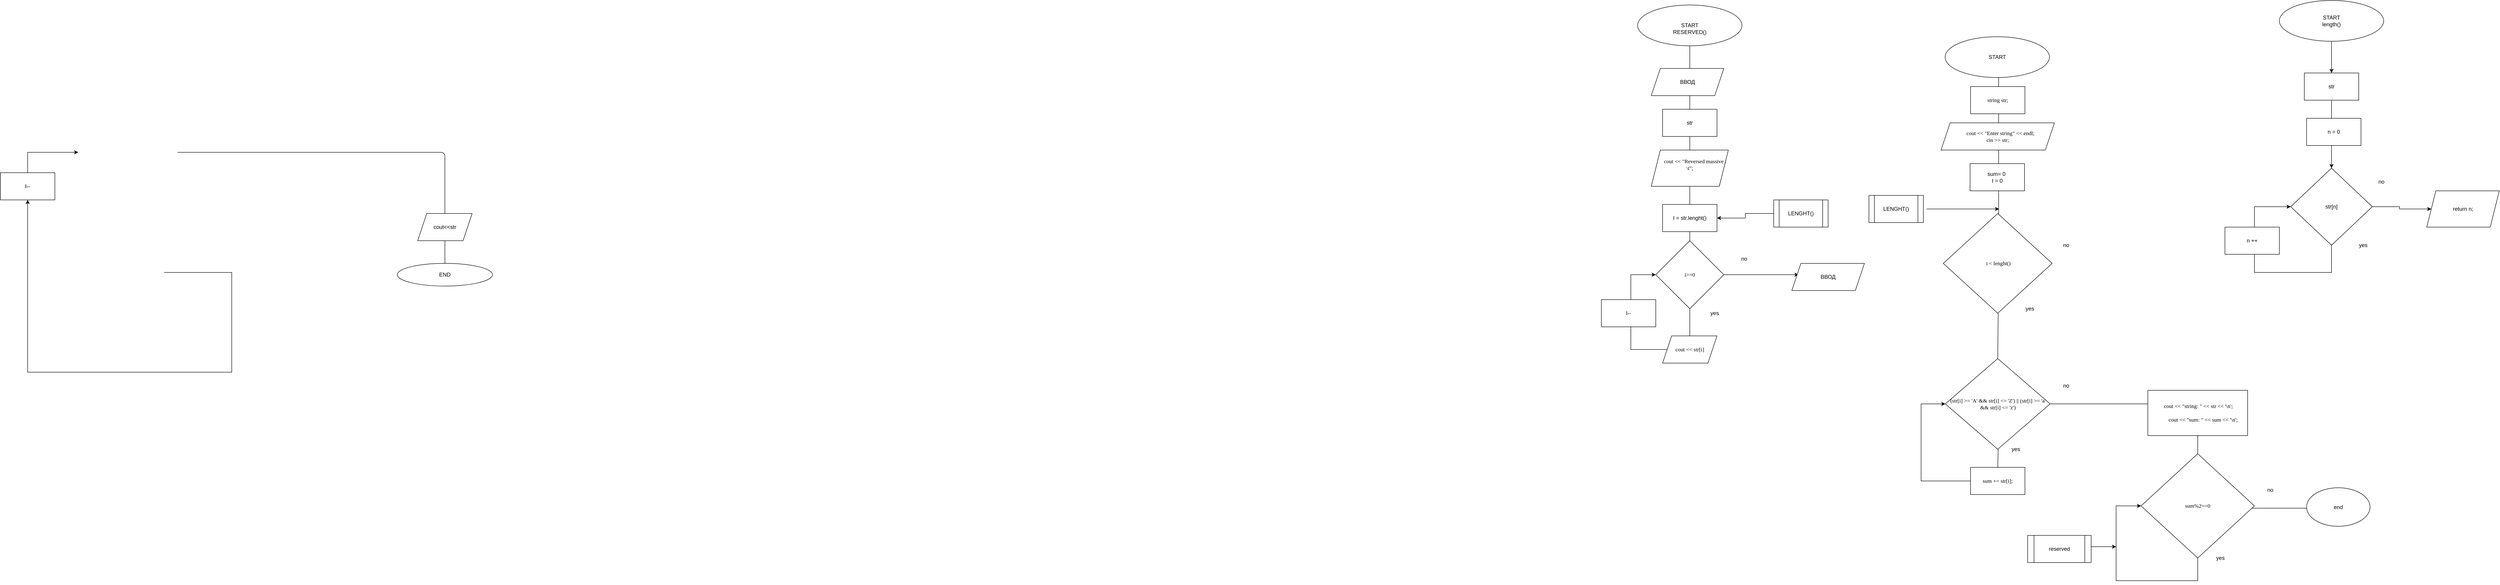 <mxfile version="13.11.0" type="device"><diagram id="nCI4geUdeixbSRAj0zcC" name="Page-1"><mxGraphModel dx="1351" dy="921" grid="1" gridSize="10" guides="1" tooltips="1" connect="1" arrows="1" fold="1" page="1" pageScale="1" pageWidth="3300" pageHeight="4681" math="0" shadow="0"><root><mxCell id="0"/><mxCell id="1" parent="0"/><mxCell id="CVX3T0dmQStmwHmDaVaX-66" style="edgeStyle=orthogonalEdgeStyle;rounded=0;orthogonalLoop=1;jettySize=auto;html=1;fontColor=#000000;entryX=0;entryY=0.5;entryDx=0;entryDy=0;" edge="1" parent="1" source="CVX3T0dmQStmwHmDaVaX-67"><mxGeometry relative="1" as="geometry"><mxPoint x="361.5" y="1125" as="targetPoint"/><Array as="points"><mxPoint x="250" y="1125"/></Array></mxGeometry></mxCell><mxCell id="CVX3T0dmQStmwHmDaVaX-67" value="I--" style="rounded=0;whiteSpace=wrap;html=1;labelBackgroundColor=none;fontColor=#000000;" vertex="1" parent="1"><mxGeometry x="190" y="1170" width="120" height="60" as="geometry"/></mxCell><mxCell id="CVX3T0dmQStmwHmDaVaX-68" style="edgeStyle=orthogonalEdgeStyle;rounded=0;orthogonalLoop=1;jettySize=auto;html=1;fontColor=#000000;entryX=0.5;entryY=1;entryDx=0;entryDy=0;" edge="1" parent="1" target="CVX3T0dmQStmwHmDaVaX-67"><mxGeometry relative="1" as="geometry"><mxPoint x="230" y="1610" as="targetPoint"/><Array as="points"><mxPoint x="700" y="1390"/><mxPoint x="700" y="1610"/><mxPoint x="250" y="1610"/></Array><mxPoint x="551" y="1390" as="sourcePoint"/></mxGeometry></mxCell><mxCell id="CVX3T0dmQStmwHmDaVaX-70" value="END" style="ellipse;whiteSpace=wrap;html=1;labelBackgroundColor=none;fontColor=#000000;" vertex="1" parent="1"><mxGeometry x="1065" y="1370" width="210" height="50" as="geometry"/></mxCell><mxCell id="CVX3T0dmQStmwHmDaVaX-71" value="cout&amp;lt;&amp;lt;str" style="shape=parallelogram;perimeter=parallelogramPerimeter;whiteSpace=wrap;html=1;fixedSize=1;labelBackgroundColor=none;fontColor=#000000;" vertex="1" parent="1"><mxGeometry x="1110" y="1260" width="120" height="60" as="geometry"/></mxCell><mxCell id="CVX3T0dmQStmwHmDaVaX-72" value="" style="endArrow=none;html=1;fontColor=#000000;exitX=1;exitY=0.5;exitDx=0;exitDy=0;entryX=0.5;entryY=0;entryDx=0;entryDy=0;" edge="1" parent="1" target="CVX3T0dmQStmwHmDaVaX-71"><mxGeometry width="50" height="50" relative="1" as="geometry"><mxPoint x="580.5" y="1125" as="sourcePoint"/><mxPoint x="1180" y="1125" as="targetPoint"/><Array as="points"><mxPoint x="1170" y="1125"/></Array></mxGeometry></mxCell><mxCell id="CVX3T0dmQStmwHmDaVaX-73" value="" style="endArrow=none;html=1;fontColor=#000000;entryX=0.5;entryY=1;entryDx=0;entryDy=0;exitX=0.5;exitY=0;exitDx=0;exitDy=0;" edge="1" parent="1" source="CVX3T0dmQStmwHmDaVaX-70" target="CVX3T0dmQStmwHmDaVaX-71"><mxGeometry width="50" height="50" relative="1" as="geometry"><mxPoint x="1120" y="1380" as="sourcePoint"/><mxPoint x="1170" y="1330" as="targetPoint"/></mxGeometry></mxCell><mxCell id="CVX3T0dmQStmwHmDaVaX-81" value="str" style="rounded=0;whiteSpace=wrap;html=1;" vertex="1" parent="1"><mxGeometry x="3855" y="1030" width="120" height="60" as="geometry"/></mxCell><mxCell id="CVX3T0dmQStmwHmDaVaX-82" value="" style="endArrow=none;html=1;entryX=0.5;entryY=1;entryDx=0;entryDy=0;exitX=0.5;exitY=0;exitDx=0;exitDy=0;" edge="1" parent="1" source="CVX3T0dmQStmwHmDaVaX-81"><mxGeometry width="50" height="50" relative="1" as="geometry"><mxPoint x="3785" y="1040" as="sourcePoint"/><mxPoint x="3915" y="970" as="targetPoint"/></mxGeometry></mxCell><mxCell id="CVX3T0dmQStmwHmDaVaX-83" value="" style="endArrow=none;html=1;entryX=0.5;entryY=1;entryDx=0;entryDy=0;" edge="1" parent="1" target="CVX3T0dmQStmwHmDaVaX-81"><mxGeometry width="50" height="50" relative="1" as="geometry"><mxPoint x="3915" y="1160" as="sourcePoint"/><mxPoint x="3915" y="1160" as="targetPoint"/></mxGeometry></mxCell><mxCell id="CVX3T0dmQStmwHmDaVaX-84" value="&lt;p style=&quot;margin: 0px; font-stretch: normal; line-height: normal; font-family: menlo;&quot;&gt;&lt;span style=&quot;&quot;&gt;&amp;nbsp; &amp;nbsp; &amp;nbsp; &amp;nbsp;&amp;nbsp;&lt;/span&gt;&lt;span style=&quot;&quot;&gt;cout&lt;/span&gt;&lt;span style=&quot;&quot;&gt; &amp;lt;&amp;lt; &lt;/span&gt;&quot;Reversed massive : \t&quot;&lt;span style=&quot;&quot;&gt;;&lt;/span&gt;&lt;/p&gt;&lt;div&gt;&lt;span style=&quot;&quot;&gt;&lt;br&gt;&lt;/span&gt;&lt;/div&gt;" style="shape=parallelogram;perimeter=parallelogramPerimeter;whiteSpace=wrap;html=1;fixedSize=1;labelBackgroundColor=none;" vertex="1" parent="1"><mxGeometry x="3830" y="1120" width="170" height="80" as="geometry"/></mxCell><mxCell id="CVX3T0dmQStmwHmDaVaX-85" style="edgeStyle=orthogonalEdgeStyle;rounded=0;orthogonalLoop=1;jettySize=auto;html=1;" edge="1" parent="1" source="CVX3T0dmQStmwHmDaVaX-86"><mxGeometry relative="1" as="geometry"><mxPoint x="4155" y="1395.0" as="targetPoint"/></mxGeometry></mxCell><mxCell id="CVX3T0dmQStmwHmDaVaX-86" value="&lt;p style=&quot;margin: 0px; font-style: normal; font-variant-caps: normal; font-weight: normal; font-stretch: normal; font-size: 12px; line-height: normal; font-family: menlo;&quot;&gt;i&amp;gt;=&lt;span style=&quot;&quot;&gt;0&lt;/span&gt;&lt;/p&gt;" style="rhombus;whiteSpace=wrap;html=1;labelBackgroundColor=none;" vertex="1" parent="1"><mxGeometry x="3840" y="1320" width="150" height="150" as="geometry"/></mxCell><mxCell id="CVX3T0dmQStmwHmDaVaX-87" value="" style="endArrow=none;html=1;entryX=0.5;entryY=1;entryDx=0;entryDy=0;entryPerimeter=0;exitX=0.5;exitY=0;exitDx=0;exitDy=0;" edge="1" parent="1" source="CVX3T0dmQStmwHmDaVaX-86" target="CVX3T0dmQStmwHmDaVaX-84"><mxGeometry width="50" height="50" relative="1" as="geometry"><mxPoint x="3745" y="1340" as="sourcePoint"/><mxPoint x="3915" y="1210" as="targetPoint"/></mxGeometry></mxCell><mxCell id="CVX3T0dmQStmwHmDaVaX-88" value="I = str.lenght()" style="rounded=0;whiteSpace=wrap;html=1;" vertex="1" parent="1"><mxGeometry x="3855" y="1240" width="120" height="60" as="geometry"/></mxCell><mxCell id="CVX3T0dmQStmwHmDaVaX-89" value="" style="endArrow=none;html=1;entryX=0.5;entryY=1;entryDx=0;entryDy=0;" edge="1" parent="1" target="CVX3T0dmQStmwHmDaVaX-86"><mxGeometry width="50" height="50" relative="1" as="geometry"><mxPoint x="3915" y="1580" as="sourcePoint"/><mxPoint x="3865" y="1500" as="targetPoint"/></mxGeometry></mxCell><mxCell id="CVX3T0dmQStmwHmDaVaX-90" value="yes" style="text;html=1;strokeColor=none;fillColor=none;align=center;verticalAlign=middle;whiteSpace=wrap;rounded=0;" vertex="1" parent="1"><mxGeometry x="3950" y="1470" width="40" height="20" as="geometry"/></mxCell><mxCell id="CVX3T0dmQStmwHmDaVaX-91" value="no" style="text;html=1;strokeColor=none;fillColor=none;align=center;verticalAlign=middle;whiteSpace=wrap;rounded=0;" vertex="1" parent="1"><mxGeometry x="4015" y="1350" width="40" height="20" as="geometry"/></mxCell><mxCell id="CVX3T0dmQStmwHmDaVaX-92" style="edgeStyle=orthogonalEdgeStyle;rounded=0;orthogonalLoop=1;jettySize=auto;html=1;entryX=0;entryY=0.5;entryDx=0;entryDy=0;" edge="1" parent="1" source="CVX3T0dmQStmwHmDaVaX-93" target="CVX3T0dmQStmwHmDaVaX-86"><mxGeometry relative="1" as="geometry"><mxPoint x="3785" y="1400.0" as="targetPoint"/><Array as="points"><mxPoint x="3785" y="1560"/><mxPoint x="3785" y="1395"/></Array></mxGeometry></mxCell><mxCell id="CVX3T0dmQStmwHmDaVaX-93" value="&lt;p style=&quot;margin: 0px; font-style: normal; font-variant-caps: normal; font-weight: normal; font-stretch: normal; font-size: 12px; line-height: normal; font-family: menlo;&quot;&gt;&lt;span style=&quot;&quot;&gt;cout&lt;/span&gt; &amp;lt;&amp;lt; str[i]&lt;/p&gt;" style="shape=parallelogram;perimeter=parallelogramPerimeter;whiteSpace=wrap;html=1;fixedSize=1;labelBackgroundColor=none;" vertex="1" parent="1"><mxGeometry x="3855" y="1530" width="120" height="60" as="geometry"/></mxCell><mxCell id="CVX3T0dmQStmwHmDaVaX-94" value="I--" style="rounded=0;whiteSpace=wrap;html=1;" vertex="1" parent="1"><mxGeometry x="3720" y="1450" width="120" height="60" as="geometry"/></mxCell><mxCell id="CVX3T0dmQStmwHmDaVaX-96" value="START" style="ellipse;whiteSpace=wrap;html=1;" vertex="1" parent="1"><mxGeometry x="4478" y="870" width="230" height="90" as="geometry"/></mxCell><mxCell id="CVX3T0dmQStmwHmDaVaX-97" value="" style="endArrow=none;html=1;" edge="1" parent="1"><mxGeometry width="50" height="50" relative="1" as="geometry"><mxPoint x="4596" y="1270" as="sourcePoint"/><mxPoint x="4596" y="960" as="targetPoint"/></mxGeometry></mxCell><mxCell id="CVX3T0dmQStmwHmDaVaX-98" value="&lt;p style=&quot;margin: 0px; font-style: normal; font-variant-caps: normal; font-weight: normal; font-stretch: normal; font-size: 12px; line-height: normal; font-family: menlo;&quot;&gt;string&lt;span style=&quot;&quot;&gt; str;&lt;/span&gt;&lt;/p&gt;" style="rounded=0;whiteSpace=wrap;html=1;labelBackgroundColor=none;" vertex="1" parent="1"><mxGeometry x="4534" y="980" width="120" height="60" as="geometry"/></mxCell><mxCell id="CVX3T0dmQStmwHmDaVaX-99" value="&lt;p style=&quot;margin: 0px; font-style: normal; font-weight: normal; font-stretch: normal; font-size: 12px; line-height: normal; font-family: menlo;&quot;&gt;&lt;span style=&quot;&quot;&gt;&lt;span class=&quot;Apple-converted-space&quot;&gt;&amp;nbsp; &amp;nbsp; &lt;/span&gt;&lt;/span&gt;&lt;span style=&quot;&quot;&gt;cout&lt;/span&gt;&lt;span style=&quot;&quot;&gt; &amp;lt;&amp;lt; &lt;/span&gt;&lt;font&gt;&quot;Enter string&quot;&lt;/font&gt;&lt;span style=&quot;&quot;&gt; &amp;lt;&amp;lt; &lt;/span&gt;&lt;span style=&quot;&quot;&gt;endl&lt;/span&gt;&lt;span style=&quot;&quot;&gt;;&lt;/span&gt;&lt;/p&gt;&lt;p style=&quot;margin: 0px; font-style: normal; font-weight: normal; font-stretch: normal; font-size: 12px; line-height: normal; font-family: menlo;&quot;&gt;&lt;span style=&quot;&quot;&gt;cin&lt;/span&gt;&lt;span style=&quot;&quot;&gt; &amp;gt;&amp;gt; str;&lt;/span&gt;&lt;/p&gt;" style="shape=parallelogram;perimeter=parallelogramPerimeter;whiteSpace=wrap;html=1;fixedSize=1;labelBackgroundColor=none;" vertex="1" parent="1"><mxGeometry x="4469" y="1060" width="250" height="60" as="geometry"/></mxCell><mxCell id="CVX3T0dmQStmwHmDaVaX-100" value="sum= 0&amp;nbsp;&lt;br&gt;I = 0" style="rounded=0;whiteSpace=wrap;html=1;" vertex="1" parent="1"><mxGeometry x="4533" y="1150" width="120" height="60" as="geometry"/></mxCell><mxCell id="CVX3T0dmQStmwHmDaVaX-101" value="&lt;p style=&quot;margin: 0px ; font-style: normal ; font-weight: normal ; font-stretch: normal ; font-size: 12px ; line-height: normal ; font-family: &amp;#34;menlo&amp;#34;&quot;&gt;&lt;span class=&quot;Apple-converted-space&quot;&gt;&amp;nbsp;&lt;/span&gt;i &amp;lt; lenght()&lt;/p&gt;" style="rhombus;whiteSpace=wrap;html=1;labelBackgroundColor=none;" vertex="1" parent="1"><mxGeometry x="4474" y="1260" width="240" height="220" as="geometry"/></mxCell><mxCell id="CVX3T0dmQStmwHmDaVaX-102" value="no" style="text;html=1;strokeColor=none;fillColor=none;align=center;verticalAlign=middle;whiteSpace=wrap;rounded=0;" vertex="1" parent="1"><mxGeometry x="4725" y="1320" width="40" height="20" as="geometry"/></mxCell><mxCell id="CVX3T0dmQStmwHmDaVaX-103" value="yes" style="text;html=1;strokeColor=none;fillColor=none;align=center;verticalAlign=middle;whiteSpace=wrap;rounded=0;" vertex="1" parent="1"><mxGeometry x="4645" y="1460" width="40" height="20" as="geometry"/></mxCell><mxCell id="CVX3T0dmQStmwHmDaVaX-104" value="&lt;p style=&quot;margin: 0px; font-style: normal; font-variant-caps: normal; font-weight: normal; font-stretch: normal; font-size: 12px; line-height: normal; font-family: menlo;&quot;&gt;(str[i] &amp;gt;= &lt;span style=&quot;&quot;&gt;'A'&lt;/span&gt; &amp;amp;&amp;amp; str[i] &amp;lt;= &lt;span style=&quot;&quot;&gt;'Z'&lt;/span&gt;) || (str[i] &amp;gt;= &lt;span style=&quot;&quot;&gt;'a'&lt;/span&gt; &amp;amp;&amp;amp; str[i] &amp;lt;= &lt;span style=&quot;&quot;&gt;'z'&lt;/span&gt;)&lt;/p&gt;" style="rhombus;whiteSpace=wrap;html=1;labelBackgroundColor=none;" vertex="1" parent="1"><mxGeometry x="4478.5" y="1580" width="231" height="200" as="geometry"/></mxCell><mxCell id="CVX3T0dmQStmwHmDaVaX-105" value="" style="endArrow=none;html=1;exitX=0.5;exitY=0;exitDx=0;exitDy=0;" edge="1" parent="1" source="CVX3T0dmQStmwHmDaVaX-104"><mxGeometry width="50" height="50" relative="1" as="geometry"><mxPoint x="4545" y="1530" as="sourcePoint"/><mxPoint x="4595" y="1480" as="targetPoint"/></mxGeometry></mxCell><mxCell id="CVX3T0dmQStmwHmDaVaX-106" value="yes" style="text;html=1;strokeColor=none;fillColor=none;align=center;verticalAlign=middle;whiteSpace=wrap;rounded=0;" vertex="1" parent="1"><mxGeometry x="4614" y="1770" width="40" height="20" as="geometry"/></mxCell><mxCell id="CVX3T0dmQStmwHmDaVaX-107" value="no" style="text;html=1;strokeColor=none;fillColor=none;align=center;verticalAlign=middle;whiteSpace=wrap;rounded=0;" vertex="1" parent="1"><mxGeometry x="4725" y="1630" width="40" height="20" as="geometry"/></mxCell><mxCell id="CVX3T0dmQStmwHmDaVaX-108" style="edgeStyle=orthogonalEdgeStyle;rounded=0;orthogonalLoop=1;jettySize=auto;html=1;entryX=0;entryY=0.5;entryDx=0;entryDy=0;" edge="1" parent="1" source="CVX3T0dmQStmwHmDaVaX-109" target="CVX3T0dmQStmwHmDaVaX-104"><mxGeometry relative="1" as="geometry"><mxPoint x="4425" y="1650" as="targetPoint"/><Array as="points"><mxPoint x="4425" y="1850"/><mxPoint x="4425" y="1680"/></Array></mxGeometry></mxCell><mxCell id="CVX3T0dmQStmwHmDaVaX-109" value="&lt;p style=&quot;margin: 0px; font-style: normal; font-variant-caps: normal; font-weight: normal; font-stretch: normal; font-size: 12px; line-height: normal; font-family: menlo;&quot;&gt;sum += str[i];&lt;/p&gt;" style="rounded=0;whiteSpace=wrap;html=1;labelBackgroundColor=none;" vertex="1" parent="1"><mxGeometry x="4534" y="1820" width="120" height="60" as="geometry"/></mxCell><mxCell id="CVX3T0dmQStmwHmDaVaX-110" value="" style="endArrow=none;html=1;exitX=0.5;exitY=0;exitDx=0;exitDy=0;" edge="1" parent="1" source="CVX3T0dmQStmwHmDaVaX-109"><mxGeometry width="50" height="50" relative="1" as="geometry"><mxPoint x="4545" y="1830" as="sourcePoint"/><mxPoint x="4595" y="1780" as="targetPoint"/></mxGeometry></mxCell><mxCell id="CVX3T0dmQStmwHmDaVaX-111" value="" style="endArrow=none;html=1;exitX=1;exitY=0.5;exitDx=0;exitDy=0;" edge="1" parent="1" source="CVX3T0dmQStmwHmDaVaX-104"><mxGeometry width="50" height="50" relative="1" as="geometry"><mxPoint x="4615" y="1740" as="sourcePoint"/><mxPoint x="4925" y="1680" as="targetPoint"/></mxGeometry></mxCell><mxCell id="CVX3T0dmQStmwHmDaVaX-112" value="&lt;p style=&quot;margin: 0px; font-style: normal; font-variant-caps: normal; font-weight: normal; font-stretch: normal; font-size: 12px; line-height: normal; font-family: menlo;&quot;&gt;&lt;span class=&quot;Apple-converted-space&quot;&gt;&amp;nbsp;&lt;/span&gt;&lt;span style=&quot;&quot;&gt;cout&lt;/span&gt; &amp;lt;&amp;lt; &lt;span style=&quot;&quot;&gt;&quot;string: &quot;&lt;/span&gt; &amp;lt;&amp;lt; str &amp;lt;&amp;lt; &lt;span style=&quot;&quot;&gt;'\n'&lt;/span&gt;;&lt;/p&gt;&#xa;&lt;p style=&quot;margin: 0px; font-style: normal; font-variant-caps: normal; font-weight: normal; font-stretch: normal; font-size: 12px; line-height: normal; font-family: menlo;&quot;&gt;&lt;span class=&quot;Apple-converted-space&quot;&gt;&amp;nbsp; &amp;nbsp; &amp;nbsp; &amp;nbsp; &lt;/span&gt;&lt;span style=&quot;&quot;&gt;cout&lt;/span&gt; &amp;lt;&amp;lt; &lt;span style=&quot;&quot;&gt;&quot;sum: &quot;&lt;/span&gt; &amp;lt;&amp;lt; sum &amp;lt;&amp;lt; &lt;span style=&quot;&quot;&gt;'\n'&lt;/span&gt;;&lt;/p&gt;" style="rounded=0;whiteSpace=wrap;html=1;labelBackgroundColor=none;" vertex="1" parent="1"><mxGeometry x="4925" y="1650" width="220" height="100" as="geometry"/></mxCell><mxCell id="CVX3T0dmQStmwHmDaVaX-113" style="edgeStyle=orthogonalEdgeStyle;rounded=0;orthogonalLoop=1;jettySize=auto;html=1;entryX=0;entryY=0.5;entryDx=0;entryDy=0;" edge="1" parent="1" source="CVX3T0dmQStmwHmDaVaX-114" target="CVX3T0dmQStmwHmDaVaX-114"><mxGeometry relative="1" as="geometry"><mxPoint x="4855" y="1900" as="targetPoint"/><Array as="points"><mxPoint x="5035" y="2070"/><mxPoint x="4855" y="2070"/><mxPoint x="4855" y="1905"/></Array></mxGeometry></mxCell><mxCell id="CVX3T0dmQStmwHmDaVaX-114" value="&lt;p style=&quot;margin: 0px; font-style: normal; font-variant-caps: normal; font-weight: normal; font-stretch: normal; font-size: 12px; line-height: normal; font-family: menlo;&quot;&gt;sum%&lt;span style=&quot;&quot;&gt;2&lt;/span&gt;==&lt;span style=&quot;&quot;&gt;0&lt;/span&gt;&lt;/p&gt;" style="rhombus;whiteSpace=wrap;html=1;labelBackgroundColor=none;" vertex="1" parent="1"><mxGeometry x="4910" y="1790" width="250" height="230" as="geometry"/></mxCell><mxCell id="CVX3T0dmQStmwHmDaVaX-115" value="" style="endArrow=none;html=1;exitX=0.5;exitY=0;exitDx=0;exitDy=0;" edge="1" parent="1" source="CVX3T0dmQStmwHmDaVaX-114"><mxGeometry width="50" height="50" relative="1" as="geometry"><mxPoint x="4985" y="1800" as="sourcePoint"/><mxPoint x="5035" y="1750" as="targetPoint"/></mxGeometry></mxCell><mxCell id="CVX3T0dmQStmwHmDaVaX-116" value="yes" style="text;html=1;strokeColor=none;fillColor=none;align=center;verticalAlign=middle;whiteSpace=wrap;rounded=0;" vertex="1" parent="1"><mxGeometry x="5065" y="2010" width="40" height="20" as="geometry"/></mxCell><mxCell id="CVX3T0dmQStmwHmDaVaX-117" value="no" style="text;html=1;strokeColor=none;fillColor=none;align=center;verticalAlign=middle;whiteSpace=wrap;rounded=0;" vertex="1" parent="1"><mxGeometry x="5175" y="1860" width="40" height="20" as="geometry"/></mxCell><mxCell id="CVX3T0dmQStmwHmDaVaX-118" style="edgeStyle=orthogonalEdgeStyle;rounded=0;orthogonalLoop=1;jettySize=auto;html=1;" edge="1" parent="1"><mxGeometry relative="1" as="geometry"><mxPoint x="4855" y="1995" as="targetPoint"/><mxPoint x="4800" y="1995" as="sourcePoint"/></mxGeometry></mxCell><mxCell id="CVX3T0dmQStmwHmDaVaX-120" value="" style="endArrow=none;html=1;" edge="1" parent="1"><mxGeometry width="50" height="50" relative="1" as="geometry"><mxPoint x="5155" y="1910" as="sourcePoint"/><mxPoint x="5275" y="1910" as="targetPoint"/></mxGeometry></mxCell><mxCell id="CVX3T0dmQStmwHmDaVaX-121" value="end" style="ellipse;whiteSpace=wrap;html=1;" vertex="1" parent="1"><mxGeometry x="5275" y="1865" width="140" height="85" as="geometry"/></mxCell><mxCell id="CVX3T0dmQStmwHmDaVaX-123" value="reserved" style="shape=process;whiteSpace=wrap;html=1;backgroundOutline=1;" vertex="1" parent="1"><mxGeometry x="4660" y="1970" width="140" height="60" as="geometry"/></mxCell><mxCell id="CVX3T0dmQStmwHmDaVaX-125" style="edgeStyle=orthogonalEdgeStyle;rounded=0;orthogonalLoop=1;jettySize=auto;html=1;" edge="1" parent="1" source="CVX3T0dmQStmwHmDaVaX-124"><mxGeometry relative="1" as="geometry"><mxPoint x="3915" y="990" as="targetPoint"/></mxGeometry></mxCell><mxCell id="CVX3T0dmQStmwHmDaVaX-124" value="&lt;br&gt;START&lt;br&gt;RESERVED()" style="ellipse;whiteSpace=wrap;html=1;" vertex="1" parent="1"><mxGeometry x="3800" y="800" width="230" height="90" as="geometry"/></mxCell><mxCell id="CVX3T0dmQStmwHmDaVaX-126" value="ВВОД" style="shape=parallelogram;perimeter=parallelogramPerimeter;whiteSpace=wrap;html=1;fixedSize=1;" vertex="1" parent="1"><mxGeometry x="3830" y="940" width="160" height="60" as="geometry"/></mxCell><mxCell id="CVX3T0dmQStmwHmDaVaX-127" value="ВВОД" style="shape=parallelogram;perimeter=parallelogramPerimeter;whiteSpace=wrap;html=1;fixedSize=1;" vertex="1" parent="1"><mxGeometry x="4140" y="1370" width="160" height="60" as="geometry"/></mxCell><mxCell id="CVX3T0dmQStmwHmDaVaX-129" style="edgeStyle=orthogonalEdgeStyle;rounded=0;orthogonalLoop=1;jettySize=auto;html=1;" edge="1" parent="1" source="CVX3T0dmQStmwHmDaVaX-128"><mxGeometry relative="1" as="geometry"><mxPoint x="5330" y="950" as="targetPoint"/></mxGeometry></mxCell><mxCell id="CVX3T0dmQStmwHmDaVaX-128" value="START&lt;br&gt;length()" style="ellipse;whiteSpace=wrap;html=1;" vertex="1" parent="1"><mxGeometry x="5215" y="790" width="230" height="90" as="geometry"/></mxCell><mxCell id="CVX3T0dmQStmwHmDaVaX-133" style="edgeStyle=orthogonalEdgeStyle;rounded=0;orthogonalLoop=1;jettySize=auto;html=1;entryX=0.5;entryY=0;entryDx=0;entryDy=0;" edge="1" parent="1" source="CVX3T0dmQStmwHmDaVaX-131" target="CVX3T0dmQStmwHmDaVaX-132"><mxGeometry relative="1" as="geometry"/></mxCell><mxCell id="CVX3T0dmQStmwHmDaVaX-131" value="str" style="rounded=0;whiteSpace=wrap;html=1;" vertex="1" parent="1"><mxGeometry x="5270" y="950" width="120" height="60" as="geometry"/></mxCell><mxCell id="CVX3T0dmQStmwHmDaVaX-135" style="edgeStyle=orthogonalEdgeStyle;rounded=0;orthogonalLoop=1;jettySize=auto;html=1;entryX=0;entryY=0.5;entryDx=0;entryDy=0;" edge="1" parent="1" source="CVX3T0dmQStmwHmDaVaX-132" target="CVX3T0dmQStmwHmDaVaX-132"><mxGeometry relative="1" as="geometry"><mxPoint x="5160" y="1310" as="targetPoint"/><Array as="points"><mxPoint x="5330" y="1390"/><mxPoint x="5160" y="1390"/><mxPoint x="5160" y="1245"/></Array></mxGeometry></mxCell><mxCell id="CVX3T0dmQStmwHmDaVaX-140" style="edgeStyle=orthogonalEdgeStyle;rounded=0;orthogonalLoop=1;jettySize=auto;html=1;entryX=0;entryY=0.5;entryDx=0;entryDy=0;" edge="1" parent="1" source="CVX3T0dmQStmwHmDaVaX-132" target="CVX3T0dmQStmwHmDaVaX-139"><mxGeometry relative="1" as="geometry"/></mxCell><mxCell id="CVX3T0dmQStmwHmDaVaX-132" value="str[n]" style="rhombus;whiteSpace=wrap;html=1;" vertex="1" parent="1"><mxGeometry x="5240" y="1160" width="180" height="170" as="geometry"/></mxCell><mxCell id="CVX3T0dmQStmwHmDaVaX-134" value="n = 0" style="rounded=0;whiteSpace=wrap;html=1;" vertex="1" parent="1"><mxGeometry x="5275" y="1050" width="120" height="60" as="geometry"/></mxCell><mxCell id="CVX3T0dmQStmwHmDaVaX-136" value="n ++" style="rounded=0;whiteSpace=wrap;html=1;" vertex="1" parent="1"><mxGeometry x="5095" y="1290" width="120" height="60" as="geometry"/></mxCell><mxCell id="CVX3T0dmQStmwHmDaVaX-137" value="no" style="text;html=1;strokeColor=none;fillColor=none;align=center;verticalAlign=middle;whiteSpace=wrap;rounded=0;" vertex="1" parent="1"><mxGeometry x="5420" y="1180" width="40" height="20" as="geometry"/></mxCell><mxCell id="CVX3T0dmQStmwHmDaVaX-138" value="yes" style="text;html=1;strokeColor=none;fillColor=none;align=center;verticalAlign=middle;whiteSpace=wrap;rounded=0;" vertex="1" parent="1"><mxGeometry x="5380" y="1320" width="40" height="20" as="geometry"/></mxCell><mxCell id="CVX3T0dmQStmwHmDaVaX-139" value="return n;" style="shape=parallelogram;perimeter=parallelogramPerimeter;whiteSpace=wrap;html=1;fixedSize=1;" vertex="1" parent="1"><mxGeometry x="5540" y="1210" width="160" height="80" as="geometry"/></mxCell><mxCell id="CVX3T0dmQStmwHmDaVaX-142" style="edgeStyle=orthogonalEdgeStyle;rounded=0;orthogonalLoop=1;jettySize=auto;html=1;entryX=1;entryY=0.5;entryDx=0;entryDy=0;" edge="1" parent="1" source="CVX3T0dmQStmwHmDaVaX-141" target="CVX3T0dmQStmwHmDaVaX-88"><mxGeometry relative="1" as="geometry"/></mxCell><mxCell id="CVX3T0dmQStmwHmDaVaX-141" value="LENGHT()" style="shape=process;whiteSpace=wrap;html=1;backgroundOutline=1;" vertex="1" parent="1"><mxGeometry x="4100" y="1230" width="120" height="60" as="geometry"/></mxCell><mxCell id="CVX3T0dmQStmwHmDaVaX-144" style="edgeStyle=orthogonalEdgeStyle;rounded=0;orthogonalLoop=1;jettySize=auto;html=1;" edge="1" parent="1"><mxGeometry relative="1" as="geometry"><mxPoint x="4597" y="1250" as="targetPoint"/><mxPoint x="4437" y="1250" as="sourcePoint"/></mxGeometry></mxCell><mxCell id="CVX3T0dmQStmwHmDaVaX-143" value="LENGHT()" style="shape=process;whiteSpace=wrap;html=1;backgroundOutline=1;" vertex="1" parent="1"><mxGeometry x="4310" y="1220" width="120" height="60" as="geometry"/></mxCell></root></mxGraphModel></diagram></mxfile>